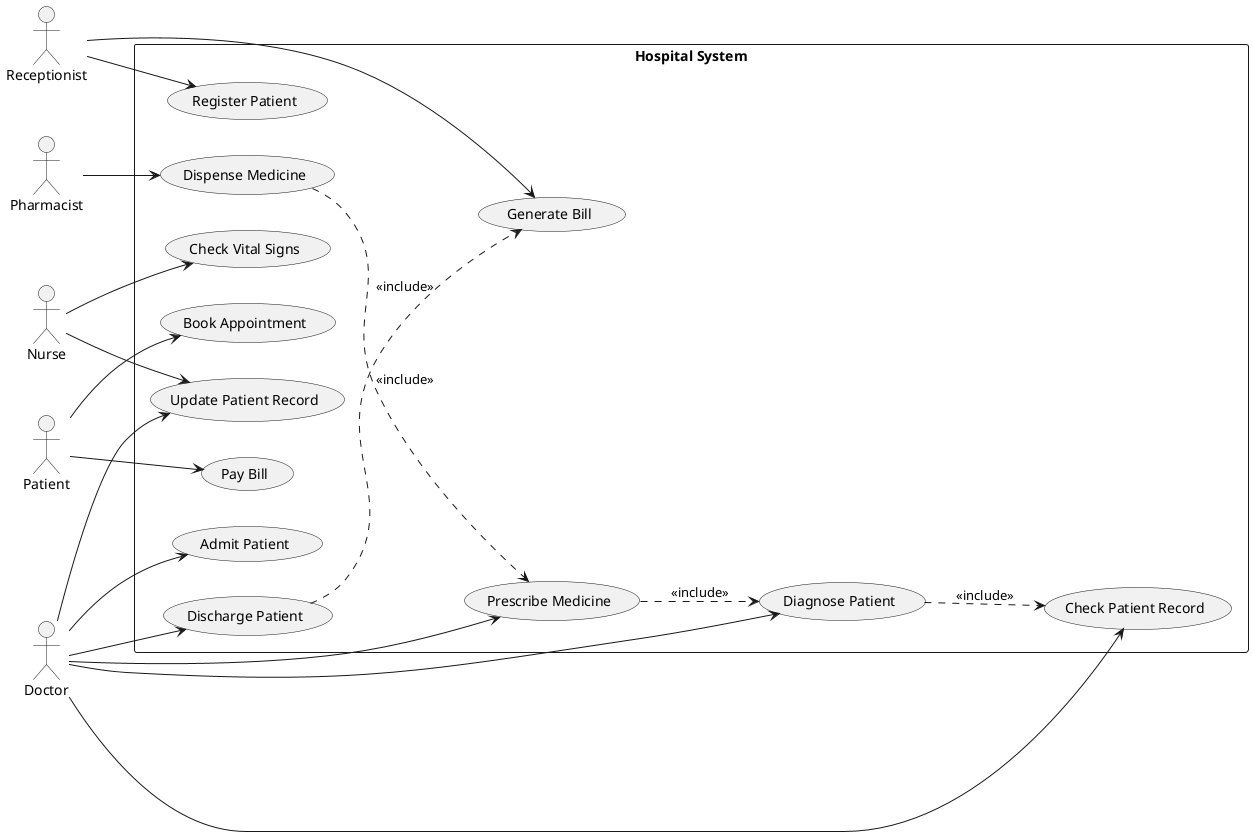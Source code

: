 @startuml Hospital System

left to right direction
skinparam packageStyle rectangle

actor Patient as p
actor Doctor as d
actor Nurse as n
actor Receptionist as r
actor Pharmacist as ph

rectangle "Hospital System" {
    usecase "Register Patient" as UC1
    usecase "Book Appointment" as UC2
    usecase "Check Patient Record" as UC3
    usecase "Diagnose Patient" as UC4
    usecase "Prescribe Medicine" as UC5
    usecase "Admit Patient" as UC6
    usecase "Discharge Patient" as UC7
    usecase "Update Patient Record" as UC8
    usecase "Check Vital Signs" as UC9
    usecase "Dispense Medicine" as UC10
    usecase "Generate Bill" as UC11
    usecase "Pay Bill" as UC12
}

p --> UC2
p --> UC12

r --> UC1
r --> UC11

d --> UC3
d --> UC4
d --> UC5
d --> UC6
d --> UC7
d --> UC8

n --> UC9
n --> UC8

ph --> UC10

UC4 ..> UC3 : <<include>>
UC5 ..> UC4 : <<include>>
UC10 ..> UC5 : <<include>>
UC7 ..> UC11 : <<include>>

@enduml

